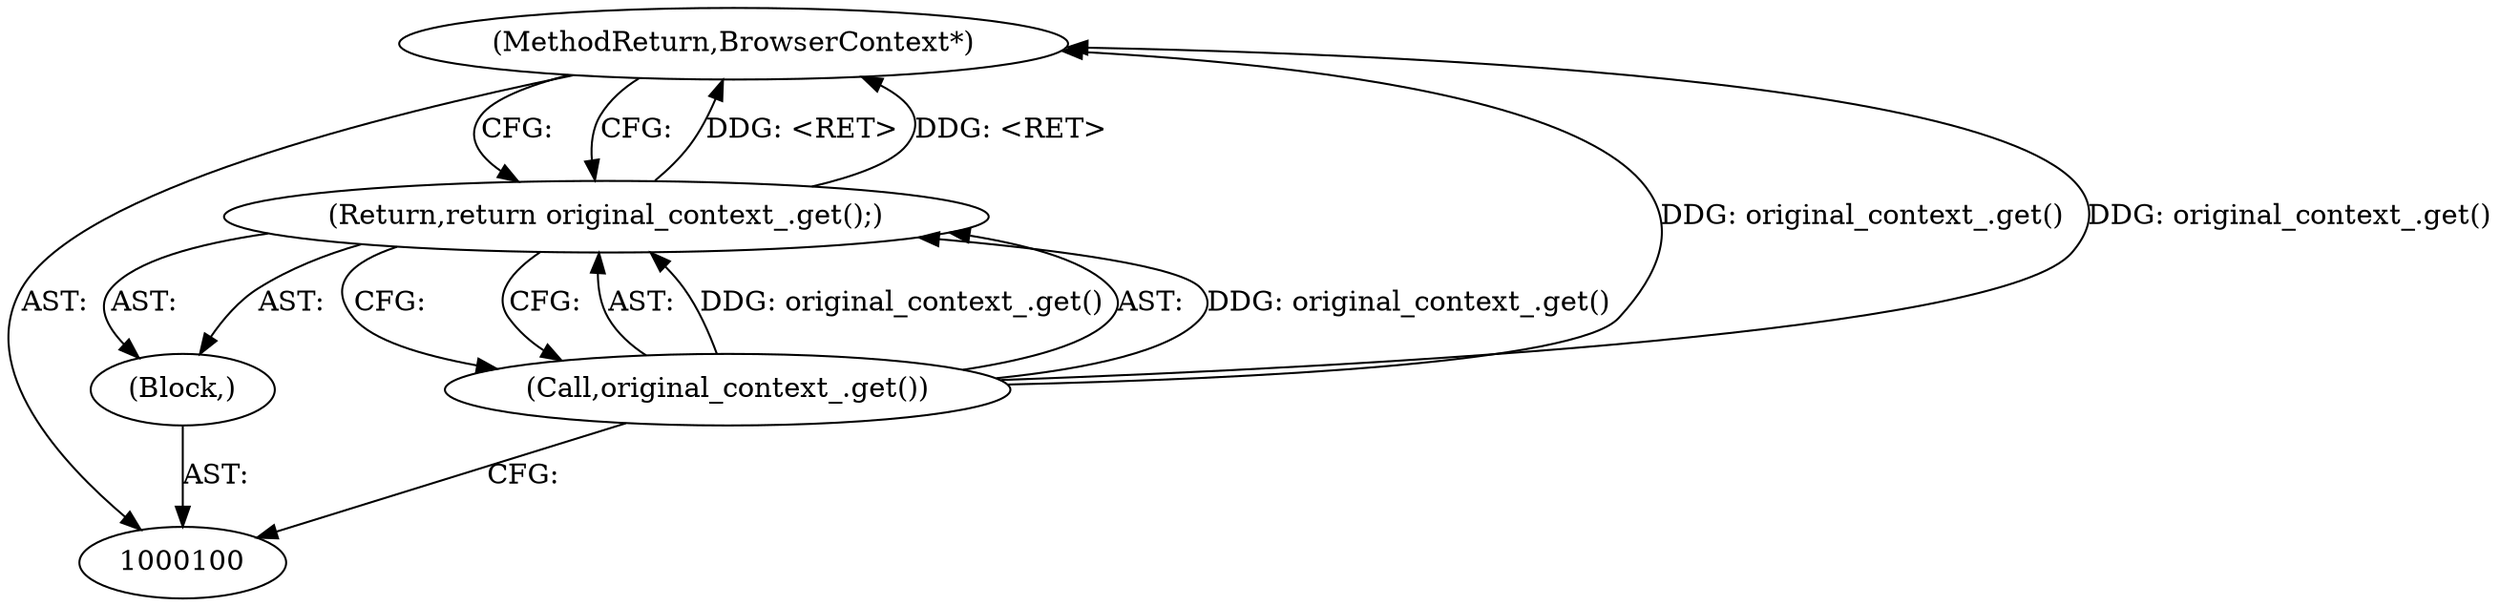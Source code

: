 digraph "1_launchpad_29014da83e5fc358d6bff0f574e9ed45e61a35ac_2" {
"1000104" [label="(MethodReturn,BrowserContext*)"];
"1000101" [label="(Block,)"];
"1000102" [label="(Return,return original_context_.get();)"];
"1000103" [label="(Call,original_context_.get())"];
"1000104" -> "1000100"  [label="AST: "];
"1000104" -> "1000102"  [label="CFG: "];
"1000103" -> "1000104"  [label="DDG: original_context_.get()"];
"1000102" -> "1000104"  [label="DDG: <RET>"];
"1000101" -> "1000100"  [label="AST: "];
"1000102" -> "1000101"  [label="AST: "];
"1000102" -> "1000101"  [label="AST: "];
"1000102" -> "1000103"  [label="CFG: "];
"1000103" -> "1000102"  [label="AST: "];
"1000104" -> "1000102"  [label="CFG: "];
"1000102" -> "1000104"  [label="DDG: <RET>"];
"1000103" -> "1000102"  [label="DDG: original_context_.get()"];
"1000103" -> "1000102"  [label="AST: "];
"1000103" -> "1000100"  [label="CFG: "];
"1000102" -> "1000103"  [label="CFG: "];
"1000103" -> "1000104"  [label="DDG: original_context_.get()"];
"1000103" -> "1000102"  [label="DDG: original_context_.get()"];
}
